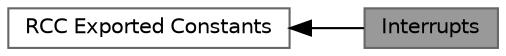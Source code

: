 digraph "Interrupts"
{
 // INTERACTIVE_SVG=YES
 // LATEX_PDF_SIZE
  bgcolor="transparent";
  edge [fontname=Helvetica,fontsize=10,labelfontname=Helvetica,labelfontsize=10];
  node [fontname=Helvetica,fontsize=10,shape=box,height=0.2,width=0.4];
  rankdir=LR;
  Node2 [id="Node000002",label="RCC Exported Constants",height=0.2,width=0.4,color="grey40", fillcolor="white", style="filled",URL="$group___r_c_c___exported___constants.html",tooltip=" "];
  Node1 [id="Node000001",label="Interrupts",height=0.2,width=0.4,color="gray40", fillcolor="grey60", style="filled", fontcolor="black",tooltip=" "];
  Node2->Node1 [shape=plaintext, dir="back", style="solid"];
}
